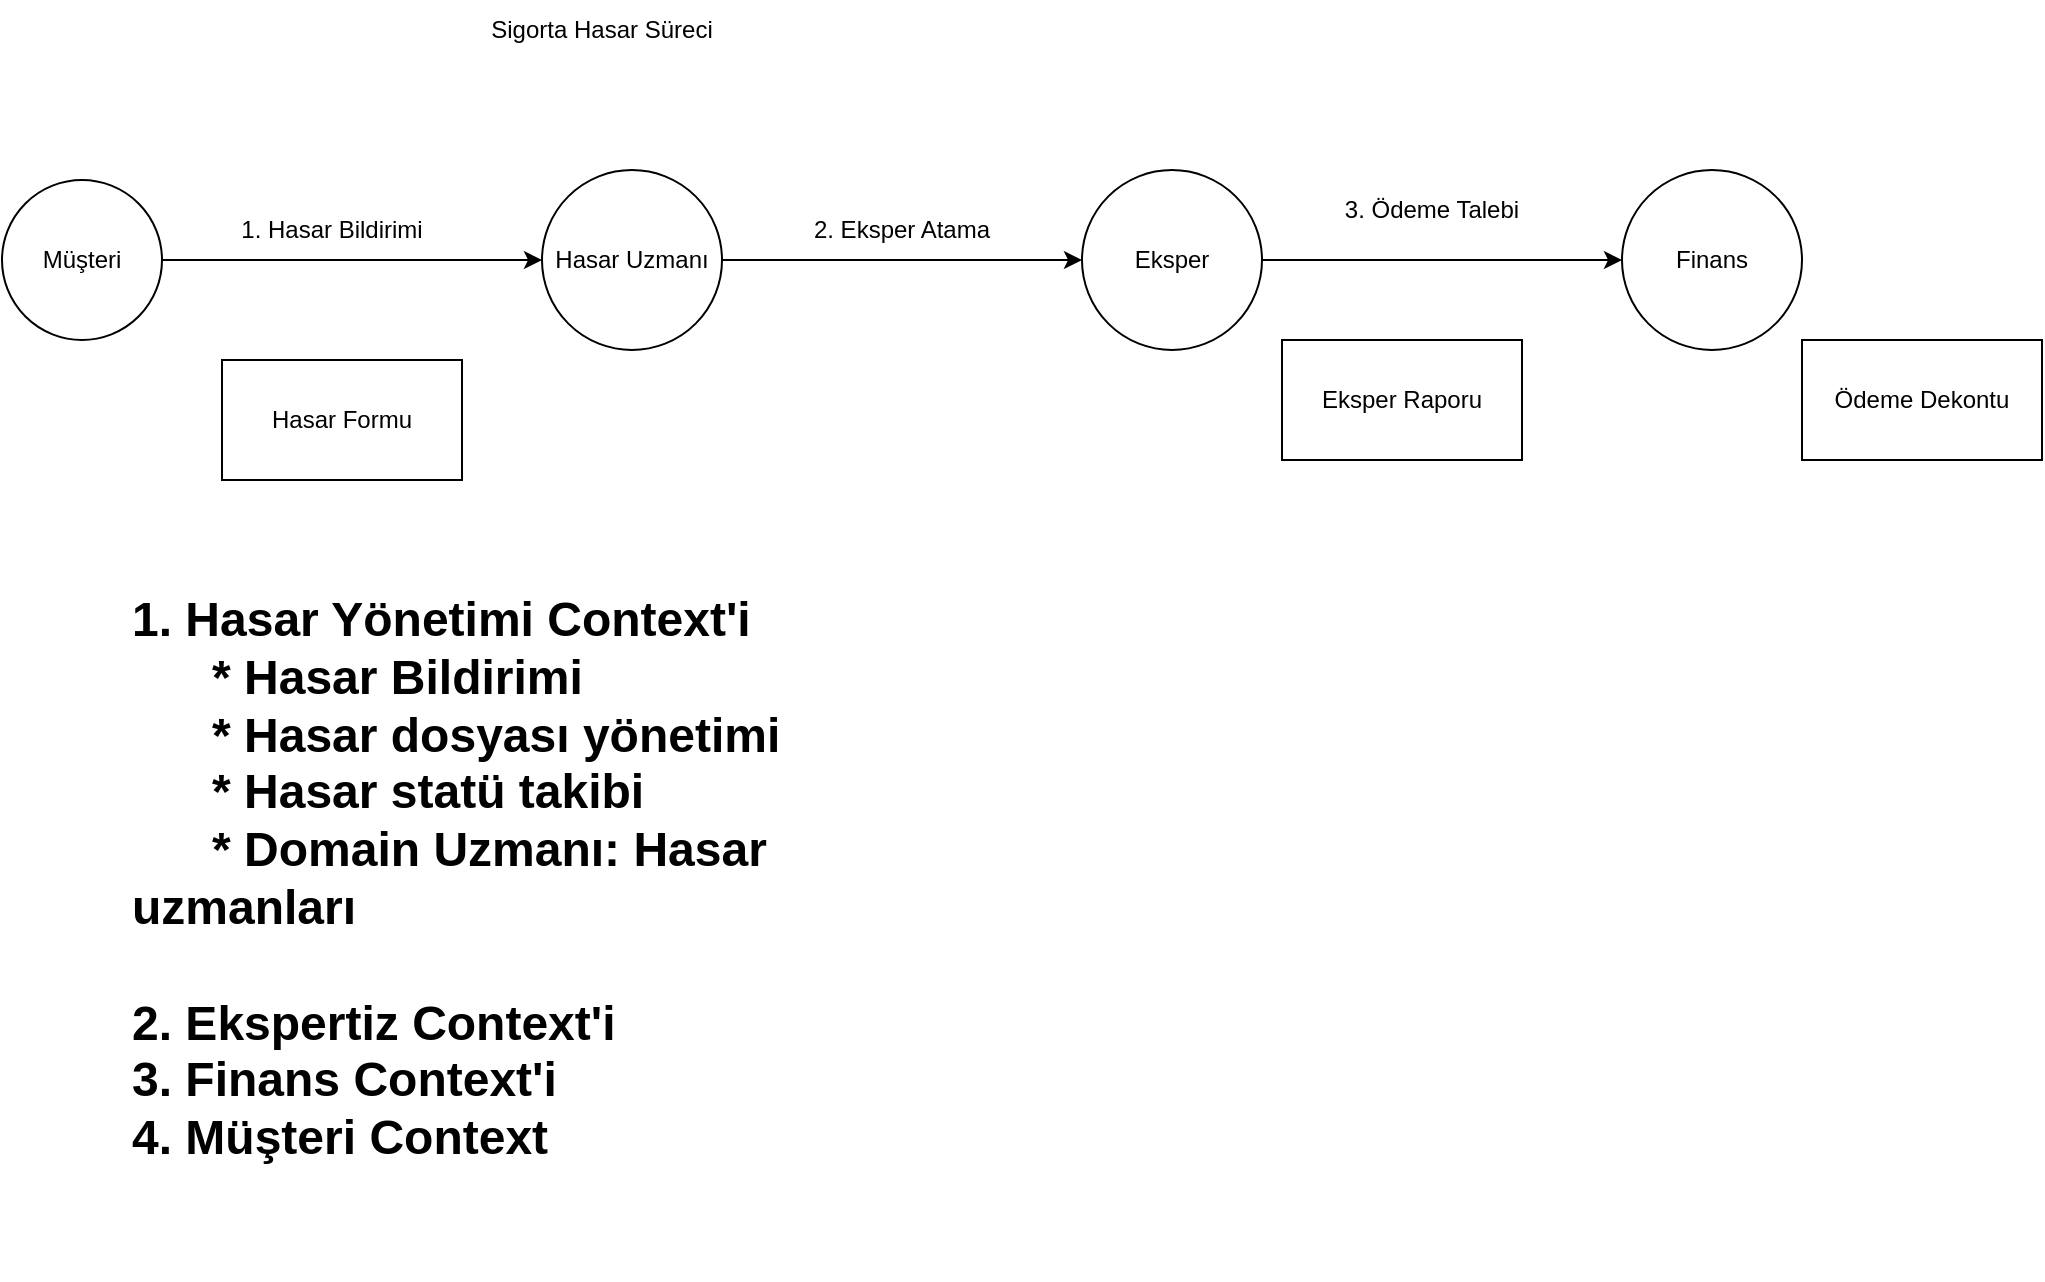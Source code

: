 <mxfile>
    <diagram id="YFr5uEE69vJedvs2HcJV" name="Page-1">
        <mxGraphModel dx="1149" dy="451" grid="1" gridSize="10" guides="1" tooltips="1" connect="1" arrows="1" fold="1" page="1" pageScale="1" pageWidth="850" pageHeight="1100" math="0" shadow="0">
            <root>
                <mxCell id="0"/>
                <mxCell id="1" parent="0"/>
                <mxCell id="2" value="Müşteri" style="ellipse;whiteSpace=wrap;html=1;aspect=fixed;" vertex="1" parent="1">
                    <mxGeometry x="40" y="130" width="80" height="80" as="geometry"/>
                </mxCell>
                <mxCell id="3" value="Sigorta Hasar Süreci&lt;br&gt;" style="text;html=1;strokeColor=none;fillColor=none;align=center;verticalAlign=middle;whiteSpace=wrap;rounded=0;" vertex="1" parent="1">
                    <mxGeometry x="270" y="40" width="140" height="30" as="geometry"/>
                </mxCell>
                <mxCell id="9" style="edgeStyle=none;html=1;entryX=0;entryY=0.5;entryDx=0;entryDy=0;" edge="1" parent="1" source="4" target="5">
                    <mxGeometry relative="1" as="geometry"/>
                </mxCell>
                <mxCell id="4" value="Hasar Uzmanı" style="ellipse;whiteSpace=wrap;html=1;aspect=fixed;" vertex="1" parent="1">
                    <mxGeometry x="310" y="125" width="90" height="90" as="geometry"/>
                </mxCell>
                <mxCell id="11" style="edgeStyle=none;html=1;entryX=0;entryY=0.5;entryDx=0;entryDy=0;" edge="1" parent="1" source="5" target="6">
                    <mxGeometry relative="1" as="geometry"/>
                </mxCell>
                <mxCell id="5" value="Eksper" style="ellipse;whiteSpace=wrap;html=1;aspect=fixed;" vertex="1" parent="1">
                    <mxGeometry x="580" y="125" width="90" height="90" as="geometry"/>
                </mxCell>
                <mxCell id="6" value="Finans" style="ellipse;whiteSpace=wrap;html=1;aspect=fixed;" vertex="1" parent="1">
                    <mxGeometry x="850" y="125" width="90" height="90" as="geometry"/>
                </mxCell>
                <mxCell id="7" value="" style="endArrow=classic;html=1;entryX=0;entryY=0.5;entryDx=0;entryDy=0;" edge="1" parent="1" target="4">
                    <mxGeometry width="50" height="50" relative="1" as="geometry">
                        <mxPoint x="120" y="170" as="sourcePoint"/>
                        <mxPoint x="170" y="120" as="targetPoint"/>
                    </mxGeometry>
                </mxCell>
                <mxCell id="8" value="1. Hasar Bildirimi" style="text;html=1;strokeColor=none;fillColor=none;align=center;verticalAlign=middle;whiteSpace=wrap;rounded=0;" vertex="1" parent="1">
                    <mxGeometry x="140" y="140" width="130" height="30" as="geometry"/>
                </mxCell>
                <mxCell id="10" value="2. Eksper Atama" style="text;html=1;strokeColor=none;fillColor=none;align=center;verticalAlign=middle;whiteSpace=wrap;rounded=0;" vertex="1" parent="1">
                    <mxGeometry x="425" y="140" width="130" height="30" as="geometry"/>
                </mxCell>
                <mxCell id="12" value="3. Ödeme Talebi" style="text;html=1;strokeColor=none;fillColor=none;align=center;verticalAlign=middle;whiteSpace=wrap;rounded=0;" vertex="1" parent="1">
                    <mxGeometry x="690" y="130" width="130" height="30" as="geometry"/>
                </mxCell>
                <mxCell id="17" value="Hasar Formu" style="rounded=0;whiteSpace=wrap;html=1;" vertex="1" parent="1">
                    <mxGeometry x="150" y="220" width="120" height="60" as="geometry"/>
                </mxCell>
                <mxCell id="18" value="Eksper Raporu" style="rounded=0;whiteSpace=wrap;html=1;" vertex="1" parent="1">
                    <mxGeometry x="680" y="210" width="120" height="60" as="geometry"/>
                </mxCell>
                <mxCell id="19" value="Ödeme Dekontu" style="rounded=0;whiteSpace=wrap;html=1;" vertex="1" parent="1">
                    <mxGeometry x="940" y="210" width="120" height="60" as="geometry"/>
                </mxCell>
                <mxCell id="20" value="&lt;h1&gt;1. Hasar Yönetimi Context'i&lt;br&gt;&amp;nbsp; &amp;nbsp; &amp;nbsp; * Hasar Bildirimi&lt;br&gt;&amp;nbsp; &amp;nbsp; &amp;nbsp; * Hasar dosyası yönetimi&lt;br&gt;&amp;nbsp; &amp;nbsp; &amp;nbsp; * Hasar statü takibi&lt;br&gt;&amp;nbsp; &amp;nbsp; &amp;nbsp; * Domain Uzmanı: Hasar uzmanları&lt;br&gt;&amp;nbsp;&amp;nbsp;&lt;br&gt;2. Ekspertiz Context'i&lt;br&gt;3. Finans Context'i&lt;br&gt;4. Müşteri Context&lt;/h1&gt;" style="text;html=1;strokeColor=none;fillColor=none;spacing=5;spacingTop=-20;whiteSpace=wrap;overflow=hidden;rounded=0;" vertex="1" parent="1">
                    <mxGeometry x="100" y="330" width="370" height="350" as="geometry"/>
                </mxCell>
            </root>
        </mxGraphModel>
    </diagram>
</mxfile>